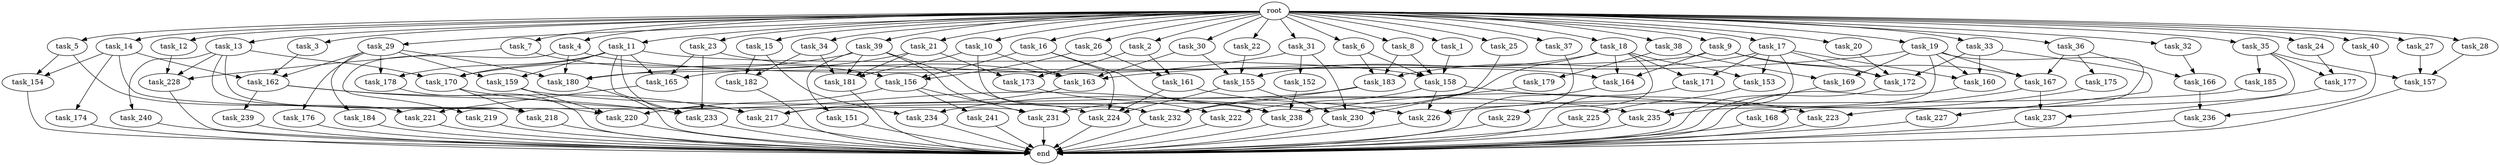 digraph G {
  root [size="0.000000"];
  task_1 [size="1024.000000"];
  task_2 [size="1024.000000"];
  task_3 [size="1024.000000"];
  task_4 [size="1024.000000"];
  task_5 [size="1024.000000"];
  task_6 [size="1024.000000"];
  task_7 [size="1024.000000"];
  task_8 [size="1024.000000"];
  task_9 [size="1024.000000"];
  task_10 [size="1024.000000"];
  task_11 [size="1024.000000"];
  task_12 [size="1024.000000"];
  task_13 [size="1024.000000"];
  task_14 [size="1024.000000"];
  task_15 [size="1024.000000"];
  task_16 [size="1024.000000"];
  task_17 [size="1024.000000"];
  task_18 [size="1024.000000"];
  task_19 [size="1024.000000"];
  task_20 [size="1024.000000"];
  task_21 [size="1024.000000"];
  task_22 [size="1024.000000"];
  task_23 [size="1024.000000"];
  task_24 [size="1024.000000"];
  task_25 [size="1024.000000"];
  task_26 [size="1024.000000"];
  task_27 [size="1024.000000"];
  task_28 [size="1024.000000"];
  task_29 [size="1024.000000"];
  task_30 [size="1024.000000"];
  task_31 [size="1024.000000"];
  task_32 [size="1024.000000"];
  task_33 [size="1024.000000"];
  task_34 [size="1024.000000"];
  task_35 [size="1024.000000"];
  task_36 [size="1024.000000"];
  task_37 [size="1024.000000"];
  task_38 [size="1024.000000"];
  task_39 [size="1024.000000"];
  task_40 [size="1024.000000"];
  task_151 [size="309237645312.000000"];
  task_152 [size="549755813888.000000"];
  task_153 [size="1168231104512.000000"];
  task_154 [size="111669149696.000000"];
  task_155 [size="1168231104512.000000"];
  task_156 [size="592705486848.000000"];
  task_157 [size="1176821039104.000000"];
  task_158 [size="1468878815232.000000"];
  task_159 [size="455266533376.000000"];
  task_160 [size="2027224563712.000000"];
  task_161 [size="730144440320.000000"];
  task_162 [size="283467841536.000000"];
  task_163 [size="1340029796352.000000"];
  task_164 [size="1425929142272.000000"];
  task_165 [size="1108101562368.000000"];
  task_166 [size="635655159808.000000"];
  task_167 [size="1700807049216.000000"];
  task_168 [size="858993459200.000000"];
  task_169 [size="996432412672.000000"];
  task_170 [size="1039382085632.000000"];
  task_171 [size="1168231104512.000000"];
  task_172 [size="2010044694528.000000"];
  task_173 [size="1391569403904.000000"];
  task_174 [size="34359738368.000000"];
  task_175 [size="420906795008.000000"];
  task_176 [size="34359738368.000000"];
  task_177 [size="584115552256.000000"];
  task_178 [size="455266533376.000000"];
  task_179 [size="137438953472.000000"];
  task_180 [size="1846835937280.000000"];
  task_181 [size="1254130450432.000000"];
  task_182 [size="523986010112.000000"];
  task_183 [size="1692217114624.000000"];
  task_184 [size="34359738368.000000"];
  task_185 [size="549755813888.000000"];
  task_217 [size="1967095021568.000000"];
  task_218 [size="1168231104512.000000"];
  task_219 [size="695784701952.000000"];
  task_220 [size="1314259992576.000000"];
  task_221 [size="214748364800.000000"];
  task_222 [size="1279900254208.000000"];
  task_223 [size="970662608896.000000"];
  task_224 [size="1563368095744.000000"];
  task_225 [size="858993459200.000000"];
  task_226 [size="1949915152384.000000"];
  task_227 [size="309237645312.000000"];
  task_228 [size="764504178688.000000"];
  task_229 [size="309237645312.000000"];
  task_230 [size="1047972020224.000000"];
  task_231 [size="1039382085632.000000"];
  task_232 [size="1511828488192.000000"];
  task_233 [size="1108101562368.000000"];
  task_234 [size="1168231104512.000000"];
  task_235 [size="2027224563712.000000"];
  task_236 [size="773094113280.000000"];
  task_237 [size="833223655424.000000"];
  task_238 [size="1726576852992.000000"];
  task_239 [size="549755813888.000000"];
  task_240 [size="309237645312.000000"];
  task_241 [size="695784701952.000000"];
  end [size="0.000000"];

  root -> task_1 [size="1.000000"];
  root -> task_2 [size="1.000000"];
  root -> task_3 [size="1.000000"];
  root -> task_4 [size="1.000000"];
  root -> task_5 [size="1.000000"];
  root -> task_6 [size="1.000000"];
  root -> task_7 [size="1.000000"];
  root -> task_8 [size="1.000000"];
  root -> task_9 [size="1.000000"];
  root -> task_10 [size="1.000000"];
  root -> task_11 [size="1.000000"];
  root -> task_12 [size="1.000000"];
  root -> task_13 [size="1.000000"];
  root -> task_14 [size="1.000000"];
  root -> task_15 [size="1.000000"];
  root -> task_16 [size="1.000000"];
  root -> task_17 [size="1.000000"];
  root -> task_18 [size="1.000000"];
  root -> task_19 [size="1.000000"];
  root -> task_20 [size="1.000000"];
  root -> task_21 [size="1.000000"];
  root -> task_22 [size="1.000000"];
  root -> task_23 [size="1.000000"];
  root -> task_24 [size="1.000000"];
  root -> task_25 [size="1.000000"];
  root -> task_26 [size="1.000000"];
  root -> task_27 [size="1.000000"];
  root -> task_28 [size="1.000000"];
  root -> task_29 [size="1.000000"];
  root -> task_30 [size="1.000000"];
  root -> task_31 [size="1.000000"];
  root -> task_32 [size="1.000000"];
  root -> task_33 [size="1.000000"];
  root -> task_34 [size="1.000000"];
  root -> task_35 [size="1.000000"];
  root -> task_36 [size="1.000000"];
  root -> task_37 [size="1.000000"];
  root -> task_38 [size="1.000000"];
  root -> task_39 [size="1.000000"];
  root -> task_40 [size="1.000000"];
  task_1 -> task_158 [size="209715200.000000"];
  task_2 -> task_161 [size="679477248.000000"];
  task_2 -> task_173 [size="679477248.000000"];
  task_3 -> task_162 [size="209715200.000000"];
  task_4 -> task_164 [size="679477248.000000"];
  task_4 -> task_180 [size="679477248.000000"];
  task_4 -> task_219 [size="679477248.000000"];
  task_5 -> task_154 [size="75497472.000000"];
  task_5 -> task_221 [size="75497472.000000"];
  task_6 -> task_158 [size="679477248.000000"];
  task_6 -> task_183 [size="679477248.000000"];
  task_7 -> task_156 [size="411041792.000000"];
  task_7 -> task_228 [size="411041792.000000"];
  task_8 -> task_158 [size="134217728.000000"];
  task_8 -> task_183 [size="134217728.000000"];
  task_9 -> task_164 [size="411041792.000000"];
  task_9 -> task_167 [size="411041792.000000"];
  task_9 -> task_172 [size="411041792.000000"];
  task_9 -> task_180 [size="411041792.000000"];
  task_10 -> task_163 [size="33554432.000000"];
  task_10 -> task_181 [size="33554432.000000"];
  task_10 -> task_232 [size="33554432.000000"];
  task_11 -> task_158 [size="411041792.000000"];
  task_11 -> task_159 [size="411041792.000000"];
  task_11 -> task_165 [size="411041792.000000"];
  task_11 -> task_170 [size="411041792.000000"];
  task_11 -> task_178 [size="411041792.000000"];
  task_11 -> task_217 [size="411041792.000000"];
  task_11 -> task_233 [size="411041792.000000"];
  task_12 -> task_228 [size="33554432.000000"];
  task_13 -> task_170 [size="301989888.000000"];
  task_13 -> task_218 [size="301989888.000000"];
  task_13 -> task_220 [size="301989888.000000"];
  task_13 -> task_228 [size="301989888.000000"];
  task_13 -> task_240 [size="301989888.000000"];
  task_14 -> task_154 [size="33554432.000000"];
  task_14 -> task_162 [size="33554432.000000"];
  task_14 -> task_174 [size="33554432.000000"];
  task_14 -> task_231 [size="33554432.000000"];
  task_15 -> task_182 [size="301989888.000000"];
  task_15 -> task_234 [size="301989888.000000"];
  task_16 -> task_156 [size="134217728.000000"];
  task_16 -> task_224 [size="134217728.000000"];
  task_16 -> task_238 [size="134217728.000000"];
  task_17 -> task_153 [size="838860800.000000"];
  task_17 -> task_160 [size="838860800.000000"];
  task_17 -> task_171 [size="838860800.000000"];
  task_17 -> task_172 [size="838860800.000000"];
  task_17 -> task_183 [size="838860800.000000"];
  task_17 -> task_235 [size="838860800.000000"];
  task_18 -> task_153 [size="301989888.000000"];
  task_18 -> task_155 [size="301989888.000000"];
  task_18 -> task_164 [size="301989888.000000"];
  task_18 -> task_171 [size="301989888.000000"];
  task_18 -> task_229 [size="301989888.000000"];
  task_18 -> task_231 [size="301989888.000000"];
  task_19 -> task_160 [size="838860800.000000"];
  task_19 -> task_163 [size="838860800.000000"];
  task_19 -> task_167 [size="838860800.000000"];
  task_19 -> task_168 [size="838860800.000000"];
  task_19 -> task_169 [size="838860800.000000"];
  task_19 -> task_235 [size="838860800.000000"];
  task_20 -> task_172 [size="411041792.000000"];
  task_21 -> task_173 [size="679477248.000000"];
  task_21 -> task_180 [size="679477248.000000"];
  task_21 -> task_181 [size="679477248.000000"];
  task_22 -> task_155 [size="536870912.000000"];
  task_23 -> task_163 [size="134217728.000000"];
  task_23 -> task_165 [size="134217728.000000"];
  task_23 -> task_233 [size="134217728.000000"];
  task_24 -> task_177 [size="33554432.000000"];
  task_25 -> task_230 [size="75497472.000000"];
  task_26 -> task_156 [size="33554432.000000"];
  task_26 -> task_161 [size="33554432.000000"];
  task_27 -> task_157 [size="536870912.000000"];
  task_28 -> task_157 [size="75497472.000000"];
  task_29 -> task_159 [size="33554432.000000"];
  task_29 -> task_162 [size="33554432.000000"];
  task_29 -> task_176 [size="33554432.000000"];
  task_29 -> task_178 [size="33554432.000000"];
  task_29 -> task_180 [size="33554432.000000"];
  task_29 -> task_184 [size="33554432.000000"];
  task_30 -> task_155 [size="301989888.000000"];
  task_30 -> task_163 [size="301989888.000000"];
  task_31 -> task_152 [size="536870912.000000"];
  task_31 -> task_165 [size="536870912.000000"];
  task_31 -> task_230 [size="536870912.000000"];
  task_32 -> task_166 [size="209715200.000000"];
  task_33 -> task_160 [size="301989888.000000"];
  task_33 -> task_172 [size="301989888.000000"];
  task_33 -> task_227 [size="301989888.000000"];
  task_34 -> task_181 [size="209715200.000000"];
  task_34 -> task_182 [size="209715200.000000"];
  task_35 -> task_157 [size="536870912.000000"];
  task_35 -> task_177 [size="536870912.000000"];
  task_35 -> task_185 [size="536870912.000000"];
  task_35 -> task_223 [size="536870912.000000"];
  task_36 -> task_166 [size="411041792.000000"];
  task_36 -> task_167 [size="411041792.000000"];
  task_36 -> task_175 [size="411041792.000000"];
  task_37 -> task_226 [size="679477248.000000"];
  task_38 -> task_169 [size="134217728.000000"];
  task_38 -> task_179 [size="134217728.000000"];
  task_39 -> task_151 [size="301989888.000000"];
  task_39 -> task_170 [size="301989888.000000"];
  task_39 -> task_181 [size="301989888.000000"];
  task_39 -> task_224 [size="301989888.000000"];
  task_39 -> task_232 [size="301989888.000000"];
  task_40 -> task_236 [size="679477248.000000"];
  task_151 -> end [size="1.000000"];
  task_152 -> task_238 [size="33554432.000000"];
  task_153 -> task_225 [size="838860800.000000"];
  task_154 -> end [size="1.000000"];
  task_155 -> task_224 [size="411041792.000000"];
  task_155 -> task_230 [size="411041792.000000"];
  task_156 -> task_220 [size="679477248.000000"];
  task_156 -> task_231 [size="679477248.000000"];
  task_156 -> task_241 [size="679477248.000000"];
  task_157 -> end [size="1.000000"];
  task_158 -> task_222 [size="411041792.000000"];
  task_158 -> task_223 [size="411041792.000000"];
  task_158 -> task_226 [size="411041792.000000"];
  task_159 -> task_220 [size="301989888.000000"];
  task_159 -> task_235 [size="301989888.000000"];
  task_160 -> end [size="1.000000"];
  task_161 -> task_224 [size="679477248.000000"];
  task_161 -> task_226 [size="679477248.000000"];
  task_162 -> task_217 [size="536870912.000000"];
  task_162 -> task_233 [size="536870912.000000"];
  task_162 -> task_239 [size="536870912.000000"];
  task_163 -> task_217 [size="838860800.000000"];
  task_164 -> end [size="1.000000"];
  task_165 -> task_221 [size="134217728.000000"];
  task_166 -> task_236 [size="75497472.000000"];
  task_167 -> task_237 [size="679477248.000000"];
  task_167 -> task_238 [size="679477248.000000"];
  task_168 -> end [size="1.000000"];
  task_169 -> end [size="1.000000"];
  task_170 -> task_218 [size="838860800.000000"];
  task_170 -> task_238 [size="838860800.000000"];
  task_171 -> end [size="1.000000"];
  task_172 -> end [size="1.000000"];
  task_173 -> task_222 [size="838860800.000000"];
  task_174 -> end [size="1.000000"];
  task_175 -> task_226 [size="134217728.000000"];
  task_176 -> end [size="1.000000"];
  task_177 -> task_237 [size="134217728.000000"];
  task_178 -> end [size="1.000000"];
  task_179 -> task_232 [size="301989888.000000"];
  task_180 -> end [size="1.000000"];
  task_181 -> end [size="1.000000"];
  task_182 -> end [size="1.000000"];
  task_183 -> task_232 [size="838860800.000000"];
  task_183 -> task_234 [size="838860800.000000"];
  task_184 -> end [size="1.000000"];
  task_185 -> task_217 [size="134217728.000000"];
  task_217 -> end [size="1.000000"];
  task_218 -> end [size="1.000000"];
  task_219 -> end [size="1.000000"];
  task_220 -> end [size="1.000000"];
  task_221 -> end [size="1.000000"];
  task_222 -> end [size="1.000000"];
  task_223 -> end [size="1.000000"];
  task_224 -> end [size="1.000000"];
  task_225 -> end [size="1.000000"];
  task_226 -> end [size="1.000000"];
  task_227 -> end [size="1.000000"];
  task_228 -> end [size="1.000000"];
  task_229 -> end [size="1.000000"];
  task_230 -> end [size="1.000000"];
  task_231 -> end [size="1.000000"];
  task_232 -> end [size="1.000000"];
  task_233 -> end [size="1.000000"];
  task_234 -> end [size="1.000000"];
  task_235 -> end [size="1.000000"];
  task_236 -> end [size="1.000000"];
  task_237 -> end [size="1.000000"];
  task_238 -> end [size="1.000000"];
  task_239 -> end [size="1.000000"];
  task_240 -> end [size="1.000000"];
  task_241 -> end [size="1.000000"];
}
